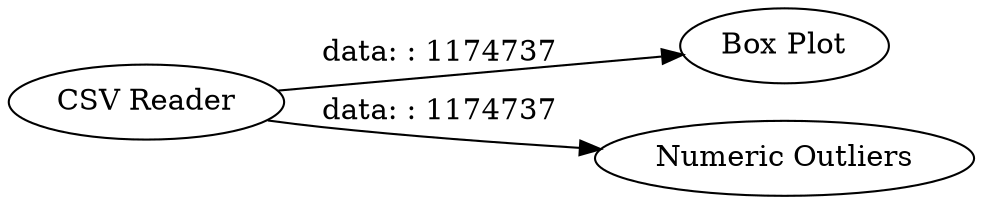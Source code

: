digraph {
	"3904934607379368125_2" [label="Box Plot"]
	"3904934607379368125_3" [label="Numeric Outliers"]
	"3904934607379368125_1" [label="CSV Reader"]
	"3904934607379368125_1" -> "3904934607379368125_2" [label="data: : 1174737"]
	"3904934607379368125_1" -> "3904934607379368125_3" [label="data: : 1174737"]
	rankdir=LR
}
